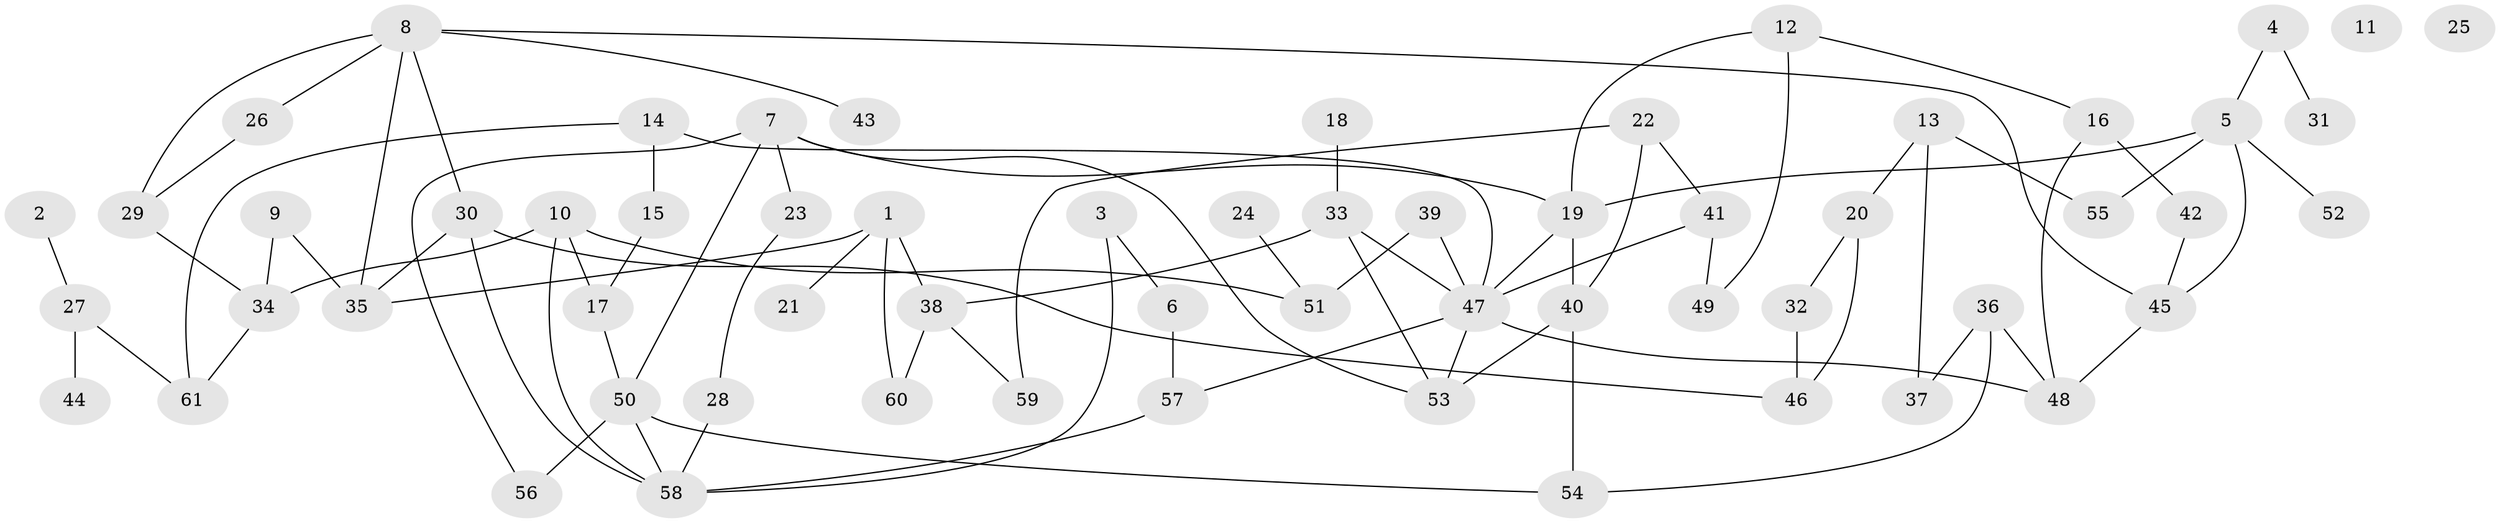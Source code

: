 // Generated by graph-tools (version 1.1) at 2025/00/03/09/25 03:00:48]
// undirected, 61 vertices, 87 edges
graph export_dot {
graph [start="1"]
  node [color=gray90,style=filled];
  1;
  2;
  3;
  4;
  5;
  6;
  7;
  8;
  9;
  10;
  11;
  12;
  13;
  14;
  15;
  16;
  17;
  18;
  19;
  20;
  21;
  22;
  23;
  24;
  25;
  26;
  27;
  28;
  29;
  30;
  31;
  32;
  33;
  34;
  35;
  36;
  37;
  38;
  39;
  40;
  41;
  42;
  43;
  44;
  45;
  46;
  47;
  48;
  49;
  50;
  51;
  52;
  53;
  54;
  55;
  56;
  57;
  58;
  59;
  60;
  61;
  1 -- 21;
  1 -- 35;
  1 -- 38;
  1 -- 60;
  2 -- 27;
  3 -- 6;
  3 -- 58;
  4 -- 5;
  4 -- 31;
  5 -- 19;
  5 -- 45;
  5 -- 52;
  5 -- 55;
  6 -- 57;
  7 -- 19;
  7 -- 23;
  7 -- 50;
  7 -- 53;
  7 -- 56;
  8 -- 26;
  8 -- 29;
  8 -- 30;
  8 -- 35;
  8 -- 43;
  8 -- 45;
  9 -- 34;
  9 -- 35;
  10 -- 17;
  10 -- 34;
  10 -- 51;
  10 -- 58;
  12 -- 16;
  12 -- 19;
  12 -- 49;
  13 -- 20;
  13 -- 37;
  13 -- 55;
  14 -- 15;
  14 -- 47;
  14 -- 61;
  15 -- 17;
  16 -- 42;
  16 -- 48;
  17 -- 50;
  18 -- 33;
  19 -- 40;
  19 -- 47;
  20 -- 32;
  20 -- 46;
  22 -- 40;
  22 -- 41;
  22 -- 59;
  23 -- 28;
  24 -- 51;
  26 -- 29;
  27 -- 44;
  27 -- 61;
  28 -- 58;
  29 -- 34;
  30 -- 35;
  30 -- 46;
  30 -- 58;
  32 -- 46;
  33 -- 38;
  33 -- 47;
  33 -- 53;
  34 -- 61;
  36 -- 37;
  36 -- 48;
  36 -- 54;
  38 -- 59;
  38 -- 60;
  39 -- 47;
  39 -- 51;
  40 -- 53;
  40 -- 54;
  41 -- 47;
  41 -- 49;
  42 -- 45;
  45 -- 48;
  47 -- 48;
  47 -- 53;
  47 -- 57;
  50 -- 54;
  50 -- 56;
  50 -- 58;
  57 -- 58;
}
